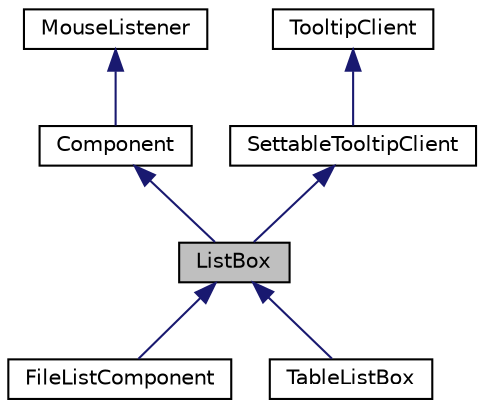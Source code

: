 digraph "ListBox"
{
  bgcolor="transparent";
  edge [fontname="Helvetica",fontsize="10",labelfontname="Helvetica",labelfontsize="10"];
  node [fontname="Helvetica",fontsize="10",shape=record];
  Node0 [label="ListBox",height=0.2,width=0.4,color="black", fillcolor="grey75", style="filled", fontcolor="black"];
  Node1 -> Node0 [dir="back",color="midnightblue",fontsize="10",style="solid",fontname="Helvetica"];
  Node1 [label="Component",height=0.2,width=0.4,color="black",URL="$classComponent.html",tooltip="The base class for all JUCE user-interface objects. "];
  Node2 -> Node1 [dir="back",color="midnightblue",fontsize="10",style="solid",fontname="Helvetica"];
  Node2 [label="MouseListener",height=0.2,width=0.4,color="black",URL="$classMouseListener.html",tooltip="A MouseListener can be registered with a component to receive callbacks about mouse events that happe..."];
  Node3 -> Node0 [dir="back",color="midnightblue",fontsize="10",style="solid",fontname="Helvetica"];
  Node3 [label="SettableTooltipClient",height=0.2,width=0.4,color="black",URL="$classSettableTooltipClient.html",tooltip="An implementation of TooltipClient that stores the tooltip string and a method for changing it..."];
  Node4 -> Node3 [dir="back",color="midnightblue",fontsize="10",style="solid",fontname="Helvetica"];
  Node4 [label="TooltipClient",height=0.2,width=0.4,color="black",URL="$classTooltipClient.html",tooltip="Components that want to use pop-up tooltips should implement this interface. "];
  Node0 -> Node5 [dir="back",color="midnightblue",fontsize="10",style="solid",fontname="Helvetica"];
  Node5 [label="FileListComponent",height=0.2,width=0.4,color="black",URL="$classFileListComponent.html",tooltip="A component that displays the files in a directory as a listbox. "];
  Node0 -> Node6 [dir="back",color="midnightblue",fontsize="10",style="solid",fontname="Helvetica"];
  Node6 [label="TableListBox",height=0.2,width=0.4,color="black",URL="$classTableListBox.html",tooltip="A table of cells, using a TableHeaderComponent as its header. "];
}
